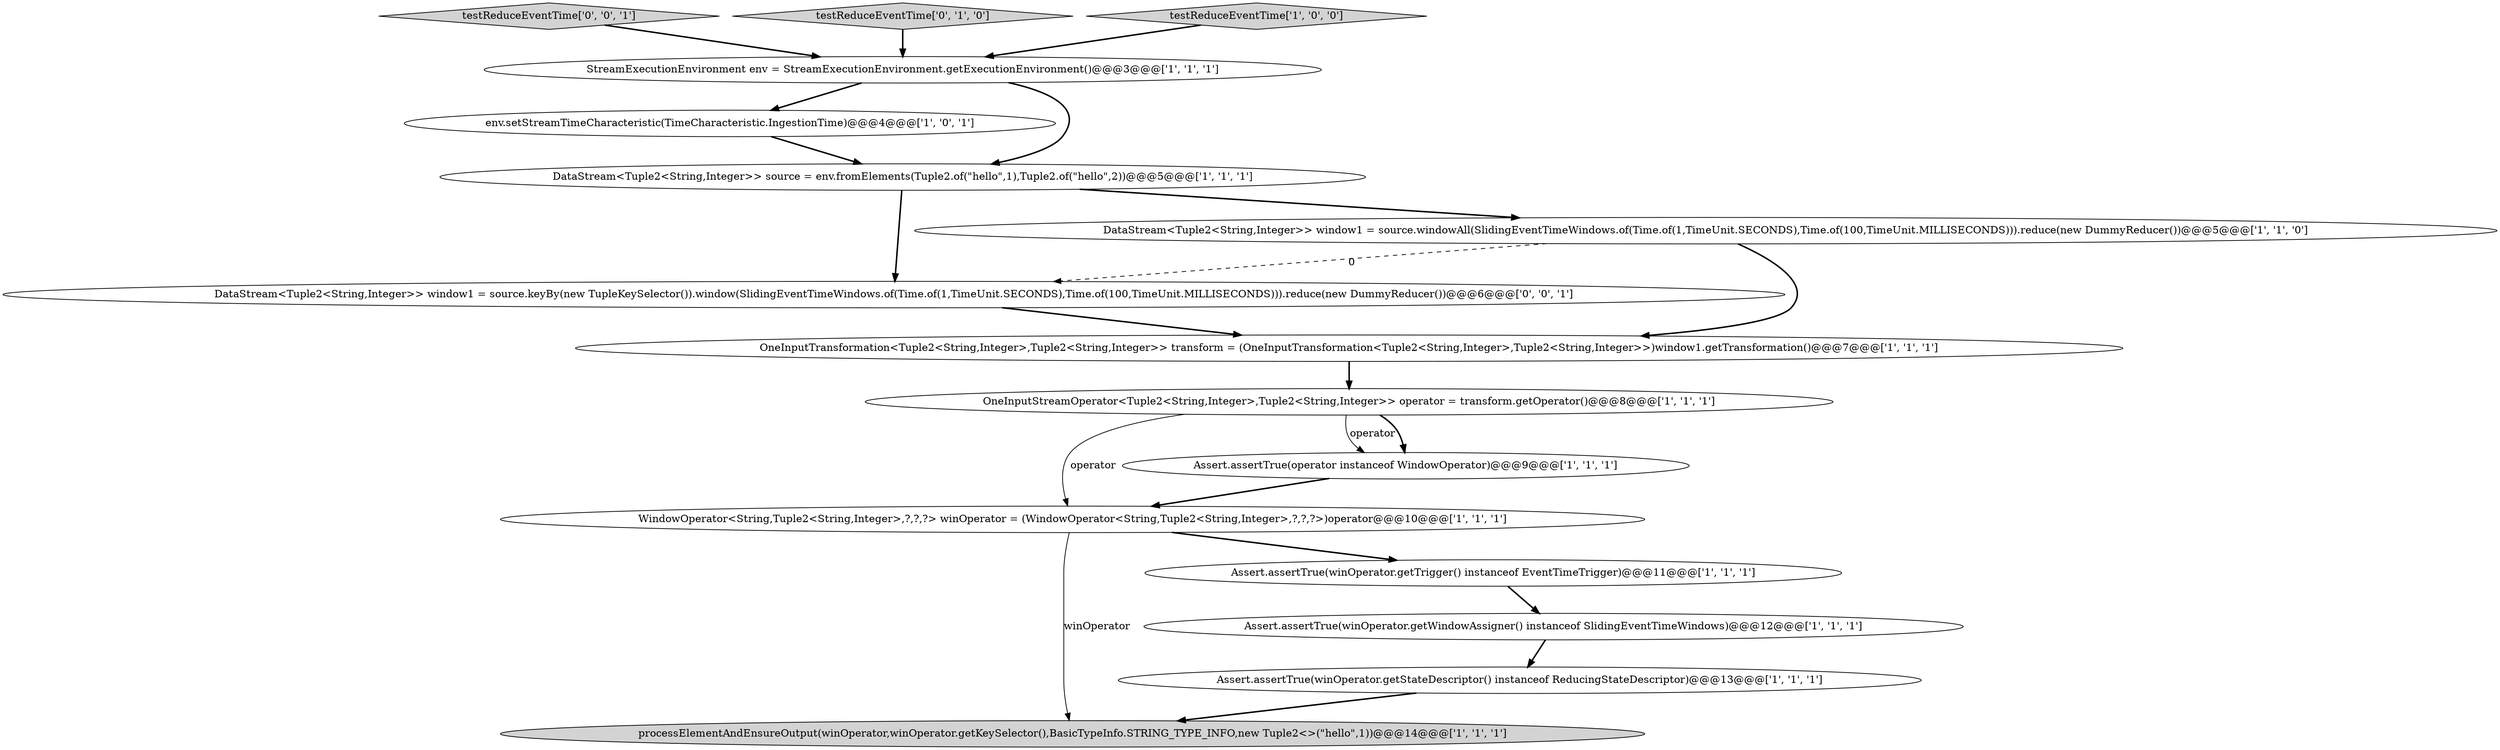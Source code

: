 digraph {
4 [style = filled, label = "Assert.assertTrue(winOperator.getWindowAssigner() instanceof SlidingEventTimeWindows)@@@12@@@['1', '1', '1']", fillcolor = white, shape = ellipse image = "AAA0AAABBB1BBB"];
5 [style = filled, label = "StreamExecutionEnvironment env = StreamExecutionEnvironment.getExecutionEnvironment()@@@3@@@['1', '1', '1']", fillcolor = white, shape = ellipse image = "AAA0AAABBB1BBB"];
6 [style = filled, label = "processElementAndEnsureOutput(winOperator,winOperator.getKeySelector(),BasicTypeInfo.STRING_TYPE_INFO,new Tuple2<>(\"hello\",1))@@@14@@@['1', '1', '1']", fillcolor = lightgray, shape = ellipse image = "AAA0AAABBB1BBB"];
0 [style = filled, label = "env.setStreamTimeCharacteristic(TimeCharacteristic.IngestionTime)@@@4@@@['1', '0', '1']", fillcolor = white, shape = ellipse image = "AAA0AAABBB1BBB"];
15 [style = filled, label = "DataStream<Tuple2<String,Integer>> window1 = source.keyBy(new TupleKeySelector()).window(SlidingEventTimeWindows.of(Time.of(1,TimeUnit.SECONDS),Time.of(100,TimeUnit.MILLISECONDS))).reduce(new DummyReducer())@@@6@@@['0', '0', '1']", fillcolor = white, shape = ellipse image = "AAA0AAABBB3BBB"];
3 [style = filled, label = "WindowOperator<String,Tuple2<String,Integer>,?,?,?> winOperator = (WindowOperator<String,Tuple2<String,Integer>,?,?,?>)operator@@@10@@@['1', '1', '1']", fillcolor = white, shape = ellipse image = "AAA0AAABBB1BBB"];
14 [style = filled, label = "testReduceEventTime['0', '0', '1']", fillcolor = lightgray, shape = diamond image = "AAA0AAABBB3BBB"];
8 [style = filled, label = "DataStream<Tuple2<String,Integer>> source = env.fromElements(Tuple2.of(\"hello\",1),Tuple2.of(\"hello\",2))@@@5@@@['1', '1', '1']", fillcolor = white, shape = ellipse image = "AAA0AAABBB1BBB"];
9 [style = filled, label = "Assert.assertTrue(winOperator.getStateDescriptor() instanceof ReducingStateDescriptor)@@@13@@@['1', '1', '1']", fillcolor = white, shape = ellipse image = "AAA0AAABBB1BBB"];
12 [style = filled, label = "DataStream<Tuple2<String,Integer>> window1 = source.windowAll(SlidingEventTimeWindows.of(Time.of(1,TimeUnit.SECONDS),Time.of(100,TimeUnit.MILLISECONDS))).reduce(new DummyReducer())@@@5@@@['1', '1', '0']", fillcolor = white, shape = ellipse image = "AAA0AAABBB1BBB"];
13 [style = filled, label = "testReduceEventTime['0', '1', '0']", fillcolor = lightgray, shape = diamond image = "AAA0AAABBB2BBB"];
2 [style = filled, label = "OneInputStreamOperator<Tuple2<String,Integer>,Tuple2<String,Integer>> operator = transform.getOperator()@@@8@@@['1', '1', '1']", fillcolor = white, shape = ellipse image = "AAA0AAABBB1BBB"];
11 [style = filled, label = "OneInputTransformation<Tuple2<String,Integer>,Tuple2<String,Integer>> transform = (OneInputTransformation<Tuple2<String,Integer>,Tuple2<String,Integer>>)window1.getTransformation()@@@7@@@['1', '1', '1']", fillcolor = white, shape = ellipse image = "AAA0AAABBB1BBB"];
7 [style = filled, label = "testReduceEventTime['1', '0', '0']", fillcolor = lightgray, shape = diamond image = "AAA0AAABBB1BBB"];
10 [style = filled, label = "Assert.assertTrue(winOperator.getTrigger() instanceof EventTimeTrigger)@@@11@@@['1', '1', '1']", fillcolor = white, shape = ellipse image = "AAA0AAABBB1BBB"];
1 [style = filled, label = "Assert.assertTrue(operator instanceof WindowOperator)@@@9@@@['1', '1', '1']", fillcolor = white, shape = ellipse image = "AAA0AAABBB1BBB"];
4->9 [style = bold, label=""];
3->6 [style = solid, label="winOperator"];
5->8 [style = bold, label=""];
8->15 [style = bold, label=""];
2->1 [style = solid, label="operator"];
2->1 [style = bold, label=""];
12->11 [style = bold, label=""];
1->3 [style = bold, label=""];
2->3 [style = solid, label="operator"];
11->2 [style = bold, label=""];
9->6 [style = bold, label=""];
3->10 [style = bold, label=""];
7->5 [style = bold, label=""];
15->11 [style = bold, label=""];
5->0 [style = bold, label=""];
0->8 [style = bold, label=""];
13->5 [style = bold, label=""];
12->15 [style = dashed, label="0"];
10->4 [style = bold, label=""];
8->12 [style = bold, label=""];
14->5 [style = bold, label=""];
}
